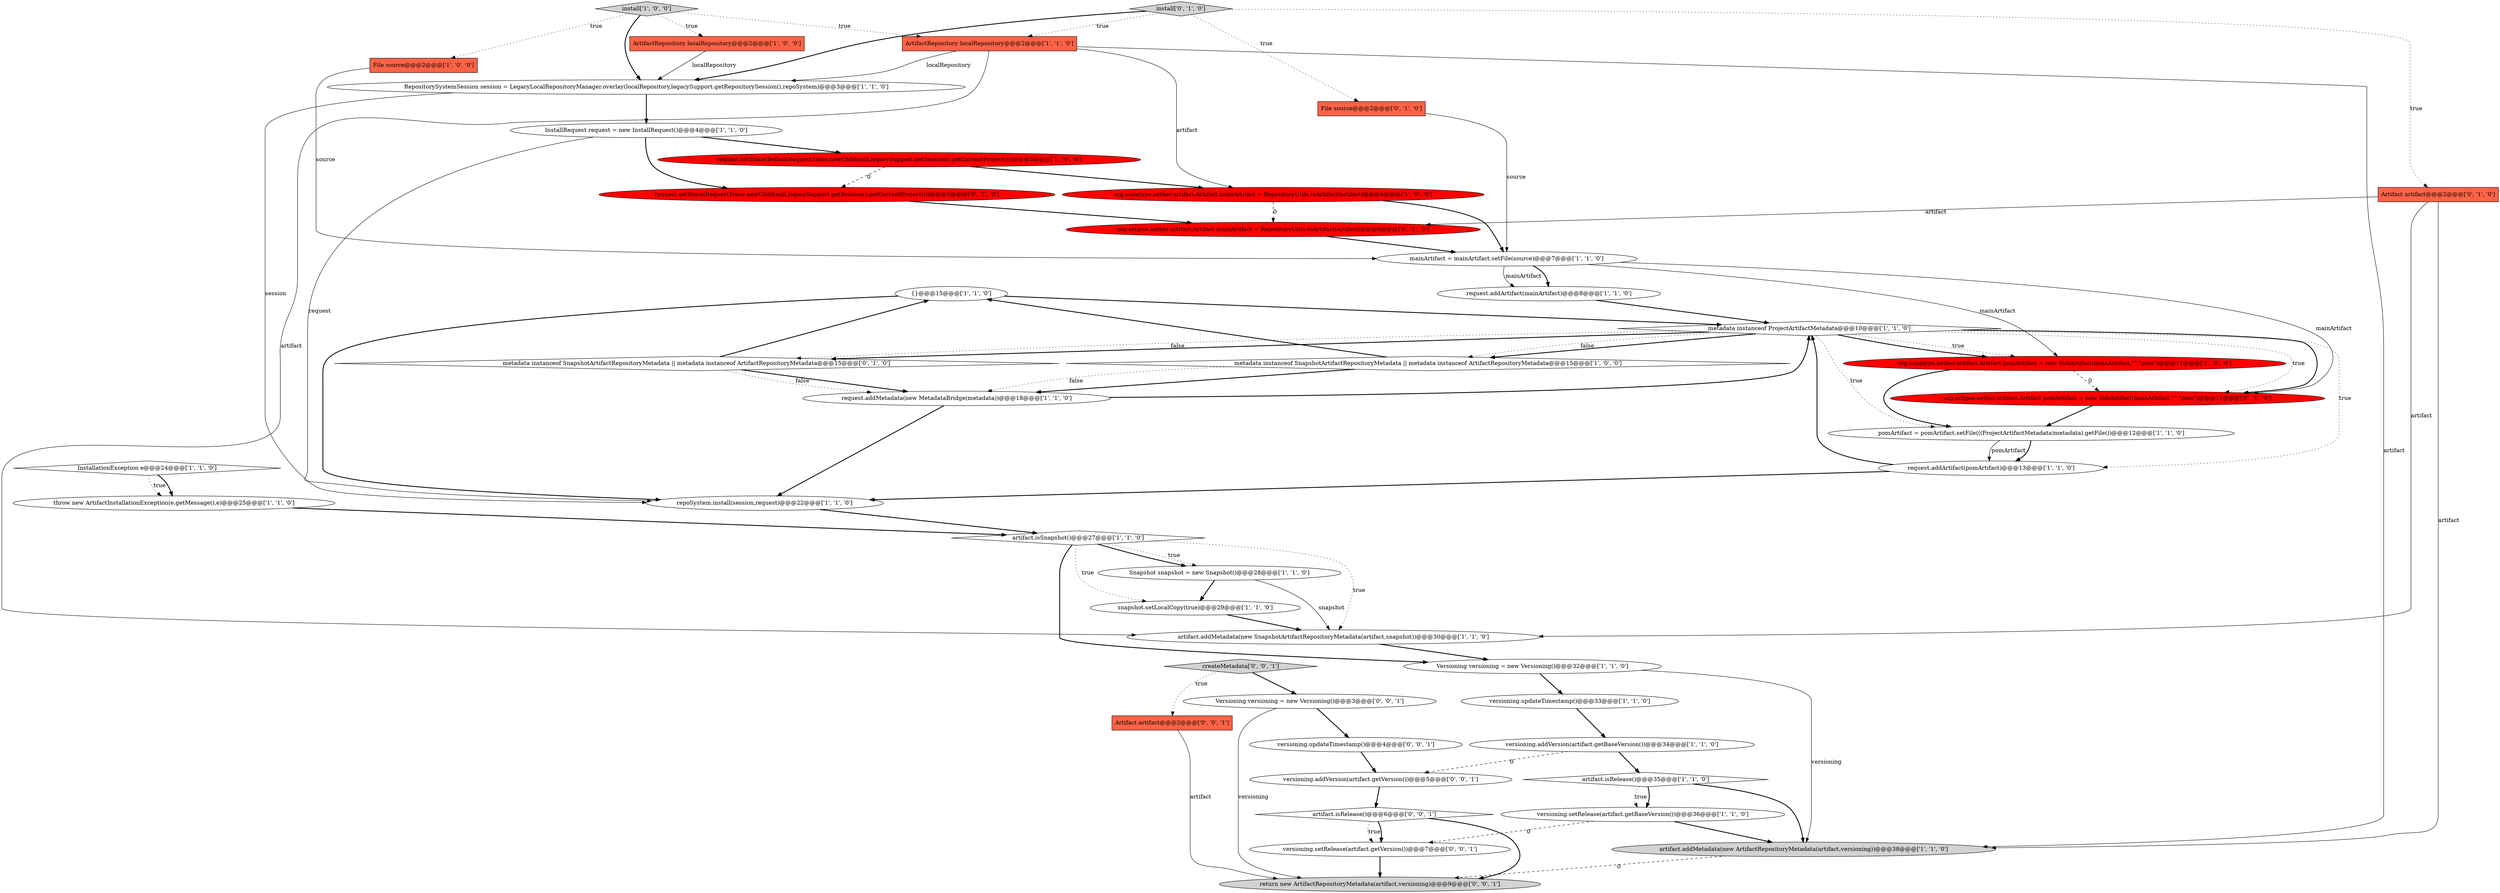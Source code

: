 digraph {
20 [style = filled, label = "{}@@@15@@@['1', '1', '0']", fillcolor = white, shape = ellipse image = "AAA0AAABBB1BBB"];
25 [style = filled, label = "versioning.addVersion(artifact.getBaseVersion())@@@34@@@['1', '1', '0']", fillcolor = white, shape = ellipse image = "AAA0AAABBB1BBB"];
29 [style = filled, label = "mainArtifact = mainArtifact.setFile(source)@@@7@@@['1', '1', '0']", fillcolor = white, shape = ellipse image = "AAA0AAABBB1BBB"];
37 [style = filled, label = "Artifact artifact@@@2@@@['0', '0', '1']", fillcolor = tomato, shape = box image = "AAA0AAABBB3BBB"];
14 [style = filled, label = "Snapshot snapshot = new Snapshot()@@@28@@@['1', '1', '0']", fillcolor = white, shape = ellipse image = "AAA0AAABBB1BBB"];
43 [style = filled, label = "versioning.updateTimestamp()@@@4@@@['0', '0', '1']", fillcolor = white, shape = ellipse image = "AAA0AAABBB3BBB"];
9 [style = filled, label = "ArtifactRepository localRepository@@@2@@@['1', '0', '0']", fillcolor = tomato, shape = box image = "AAA0AAABBB1BBB"];
36 [style = filled, label = "metadata instanceof SnapshotArtifactRepositoryMetadata || metadata instanceof ArtifactRepositoryMetadata@@@15@@@['0', '1', '0']", fillcolor = white, shape = diamond image = "AAA0AAABBB2BBB"];
30 [style = filled, label = "org.eclipse.aether.artifact.Artifact mainArtifact = RepositoryUtils.toArtifact(artifact)@@@6@@@['0', '1', '0']", fillcolor = red, shape = ellipse image = "AAA1AAABBB2BBB"];
8 [style = filled, label = "artifact.addMetadata(new ArtifactRepositoryMetadata(artifact,versioning))@@@38@@@['1', '1', '0']", fillcolor = lightgray, shape = ellipse image = "AAA0AAABBB1BBB"];
26 [style = filled, label = "repoSystem.install(session,request)@@@22@@@['1', '1', '0']", fillcolor = white, shape = ellipse image = "AAA0AAABBB1BBB"];
42 [style = filled, label = "versioning.setRelease(artifact.getVersion())@@@7@@@['0', '0', '1']", fillcolor = white, shape = ellipse image = "AAA0AAABBB3BBB"];
0 [style = filled, label = "versioning.setRelease(artifact.getBaseVersion())@@@36@@@['1', '1', '0']", fillcolor = white, shape = ellipse image = "AAA0AAABBB1BBB"];
17 [style = filled, label = "InstallRequest request = new InstallRequest()@@@4@@@['1', '1', '0']", fillcolor = white, shape = ellipse image = "AAA0AAABBB1BBB"];
4 [style = filled, label = "InstallationException e@@@24@@@['1', '1', '0']", fillcolor = white, shape = diamond image = "AAA0AAABBB1BBB"];
19 [style = filled, label = "org.sonatype.aether.artifact.Artifact pomArtifact = new SubArtifact(mainArtifact,\"\",\"pom\")@@@11@@@['1', '0', '0']", fillcolor = red, shape = ellipse image = "AAA1AAABBB1BBB"];
11 [style = filled, label = "pomArtifact = pomArtifact.setFile(((ProjectArtifactMetadata)metadata).getFile())@@@12@@@['1', '1', '0']", fillcolor = white, shape = ellipse image = "AAA0AAABBB1BBB"];
32 [style = filled, label = "org.eclipse.aether.artifact.Artifact pomArtifact = new SubArtifact(mainArtifact,\"\",\"pom\")@@@11@@@['0', '1', '0']", fillcolor = red, shape = ellipse image = "AAA1AAABBB2BBB"];
44 [style = filled, label = "createMetadata['0', '0', '1']", fillcolor = lightgray, shape = diamond image = "AAA0AAABBB3BBB"];
39 [style = filled, label = "Versioning versioning = new Versioning()@@@3@@@['0', '0', '1']", fillcolor = white, shape = ellipse image = "AAA0AAABBB3BBB"];
1 [style = filled, label = "throw new ArtifactInstallationException(e.getMessage(),e)@@@25@@@['1', '1', '0']", fillcolor = white, shape = ellipse image = "AAA0AAABBB1BBB"];
22 [style = filled, label = "ArtifactRepository localRepository@@@2@@@['1', '1', '0']", fillcolor = tomato, shape = box image = "AAA0AAABBB1BBB"];
12 [style = filled, label = "request.addMetadata(new MetadataBridge(metadata))@@@18@@@['1', '1', '0']", fillcolor = white, shape = ellipse image = "AAA0AAABBB1BBB"];
35 [style = filled, label = "install['0', '1', '0']", fillcolor = lightgray, shape = diamond image = "AAA0AAABBB2BBB"];
23 [style = filled, label = "install['1', '0', '0']", fillcolor = lightgray, shape = diamond image = "AAA0AAABBB1BBB"];
16 [style = filled, label = "artifact.isRelease()@@@35@@@['1', '1', '0']", fillcolor = white, shape = diamond image = "AAA0AAABBB1BBB"];
21 [style = filled, label = "versioning.updateTimestamp()@@@33@@@['1', '1', '0']", fillcolor = white, shape = ellipse image = "AAA0AAABBB1BBB"];
24 [style = filled, label = "org.sonatype.aether.artifact.Artifact mainArtifact = RepositoryUtils.toArtifact(artifact)@@@6@@@['1', '0', '0']", fillcolor = red, shape = ellipse image = "AAA1AAABBB1BBB"];
18 [style = filled, label = "request.setTrace(DefaultRequestTrace.newChild(null,legacySupport.getSession().getCurrentProject()))@@@5@@@['1', '0', '0']", fillcolor = red, shape = ellipse image = "AAA1AAABBB1BBB"];
15 [style = filled, label = "artifact.addMetadata(new SnapshotArtifactRepositoryMetadata(artifact,snapshot))@@@30@@@['1', '1', '0']", fillcolor = white, shape = ellipse image = "AAA0AAABBB1BBB"];
5 [style = filled, label = "snapshot.setLocalCopy(true)@@@29@@@['1', '1', '0']", fillcolor = white, shape = ellipse image = "AAA0AAABBB1BBB"];
41 [style = filled, label = "versioning.addVersion(artifact.getVersion())@@@5@@@['0', '0', '1']", fillcolor = white, shape = ellipse image = "AAA0AAABBB3BBB"];
3 [style = filled, label = "File source@@@2@@@['1', '0', '0']", fillcolor = tomato, shape = box image = "AAA0AAABBB1BBB"];
10 [style = filled, label = "request.addArtifact(mainArtifact)@@@8@@@['1', '1', '0']", fillcolor = white, shape = ellipse image = "AAA0AAABBB1BBB"];
7 [style = filled, label = "metadata instanceof SnapshotArtifactRepositoryMetadata || metadata instanceof ArtifactRepositoryMetadata@@@15@@@['1', '0', '0']", fillcolor = white, shape = diamond image = "AAA0AAABBB1BBB"];
13 [style = filled, label = "artifact.isSnapshot()@@@27@@@['1', '1', '0']", fillcolor = white, shape = diamond image = "AAA0AAABBB1BBB"];
28 [style = filled, label = "metadata instanceof ProjectArtifactMetadata@@@10@@@['1', '1', '0']", fillcolor = white, shape = diamond image = "AAA0AAABBB1BBB"];
2 [style = filled, label = "request.addArtifact(pomArtifact)@@@13@@@['1', '1', '0']", fillcolor = white, shape = ellipse image = "AAA0AAABBB1BBB"];
33 [style = filled, label = "File source@@@2@@@['0', '1', '0']", fillcolor = tomato, shape = box image = "AAA0AAABBB2BBB"];
31 [style = filled, label = "request.setTrace(RequestTrace.newChild(null,legacySupport.getSession().getCurrentProject()))@@@5@@@['0', '1', '0']", fillcolor = red, shape = ellipse image = "AAA1AAABBB2BBB"];
40 [style = filled, label = "artifact.isRelease()@@@6@@@['0', '0', '1']", fillcolor = white, shape = diamond image = "AAA0AAABBB3BBB"];
34 [style = filled, label = "Artifact artifact@@@2@@@['0', '1', '0']", fillcolor = tomato, shape = box image = "AAA0AAABBB2BBB"];
27 [style = filled, label = "RepositorySystemSession session = LegacyLocalRepositoryManager.overlay(localRepository,legacySupport.getRepositorySession(),repoSystem)@@@3@@@['1', '1', '0']", fillcolor = white, shape = ellipse image = "AAA0AAABBB1BBB"];
6 [style = filled, label = "Versioning versioning = new Versioning()@@@32@@@['1', '1', '0']", fillcolor = white, shape = ellipse image = "AAA0AAABBB1BBB"];
38 [style = filled, label = "return new ArtifactRepositoryMetadata(artifact,versioning)@@@9@@@['0', '0', '1']", fillcolor = lightgray, shape = ellipse image = "AAA0AAABBB3BBB"];
28->11 [style = dotted, label="true"];
16->0 [style = bold, label=""];
2->26 [style = bold, label=""];
23->22 [style = dotted, label="true"];
4->1 [style = dotted, label="true"];
20->26 [style = bold, label=""];
7->12 [style = dotted, label="false"];
5->15 [style = bold, label=""];
19->11 [style = bold, label=""];
13->5 [style = dotted, label="true"];
28->19 [style = dotted, label="true"];
36->12 [style = bold, label=""];
24->30 [style = dashed, label="0"];
40->38 [style = bold, label=""];
1->13 [style = bold, label=""];
30->29 [style = bold, label=""];
36->20 [style = bold, label=""];
34->8 [style = solid, label="artifact"];
37->38 [style = solid, label="artifact"];
36->12 [style = dotted, label="false"];
0->42 [style = dashed, label="0"];
31->30 [style = bold, label=""];
0->8 [style = bold, label=""];
27->17 [style = bold, label=""];
13->15 [style = dotted, label="true"];
35->22 [style = dotted, label="true"];
34->15 [style = solid, label="artifact"];
32->11 [style = bold, label=""];
2->28 [style = bold, label=""];
13->14 [style = bold, label=""];
28->36 [style = bold, label=""];
12->28 [style = bold, label=""];
28->2 [style = dotted, label="true"];
44->37 [style = dotted, label="true"];
29->32 [style = solid, label="mainArtifact"];
21->25 [style = bold, label=""];
35->33 [style = dotted, label="true"];
22->15 [style = solid, label="artifact"];
23->9 [style = dotted, label="true"];
26->13 [style = bold, label=""];
25->41 [style = dashed, label="0"];
22->27 [style = solid, label="localRepository"];
8->38 [style = dashed, label="0"];
39->38 [style = solid, label="versioning"];
28->19 [style = bold, label=""];
23->3 [style = dotted, label="true"];
28->36 [style = dotted, label="false"];
19->32 [style = dashed, label="0"];
18->31 [style = dashed, label="0"];
42->38 [style = bold, label=""];
40->42 [style = dotted, label="true"];
18->24 [style = bold, label=""];
16->8 [style = bold, label=""];
33->29 [style = solid, label="source"];
3->29 [style = solid, label="source"];
6->8 [style = solid, label="versioning"];
6->21 [style = bold, label=""];
22->24 [style = solid, label="artifact"];
7->20 [style = bold, label=""];
34->30 [style = solid, label="artifact"];
14->15 [style = solid, label="snapshot"];
25->16 [style = bold, label=""];
29->19 [style = solid, label="mainArtifact"];
28->32 [style = bold, label=""];
28->32 [style = dotted, label="true"];
41->40 [style = bold, label=""];
22->8 [style = solid, label="artifact"];
9->27 [style = solid, label="localRepository"];
29->10 [style = bold, label=""];
43->41 [style = bold, label=""];
4->1 [style = bold, label=""];
13->6 [style = bold, label=""];
13->14 [style = dotted, label="true"];
11->2 [style = solid, label="pomArtifact"];
14->5 [style = bold, label=""];
35->27 [style = bold, label=""];
10->28 [style = bold, label=""];
27->26 [style = solid, label="session"];
23->27 [style = bold, label=""];
7->12 [style = bold, label=""];
17->31 [style = bold, label=""];
20->28 [style = bold, label=""];
39->43 [style = bold, label=""];
28->7 [style = bold, label=""];
15->6 [style = bold, label=""];
24->29 [style = bold, label=""];
12->26 [style = bold, label=""];
29->10 [style = solid, label="mainArtifact"];
44->39 [style = bold, label=""];
11->2 [style = bold, label=""];
16->0 [style = dotted, label="true"];
28->7 [style = dotted, label="false"];
35->34 [style = dotted, label="true"];
17->26 [style = solid, label="request"];
40->42 [style = bold, label=""];
17->18 [style = bold, label=""];
}
